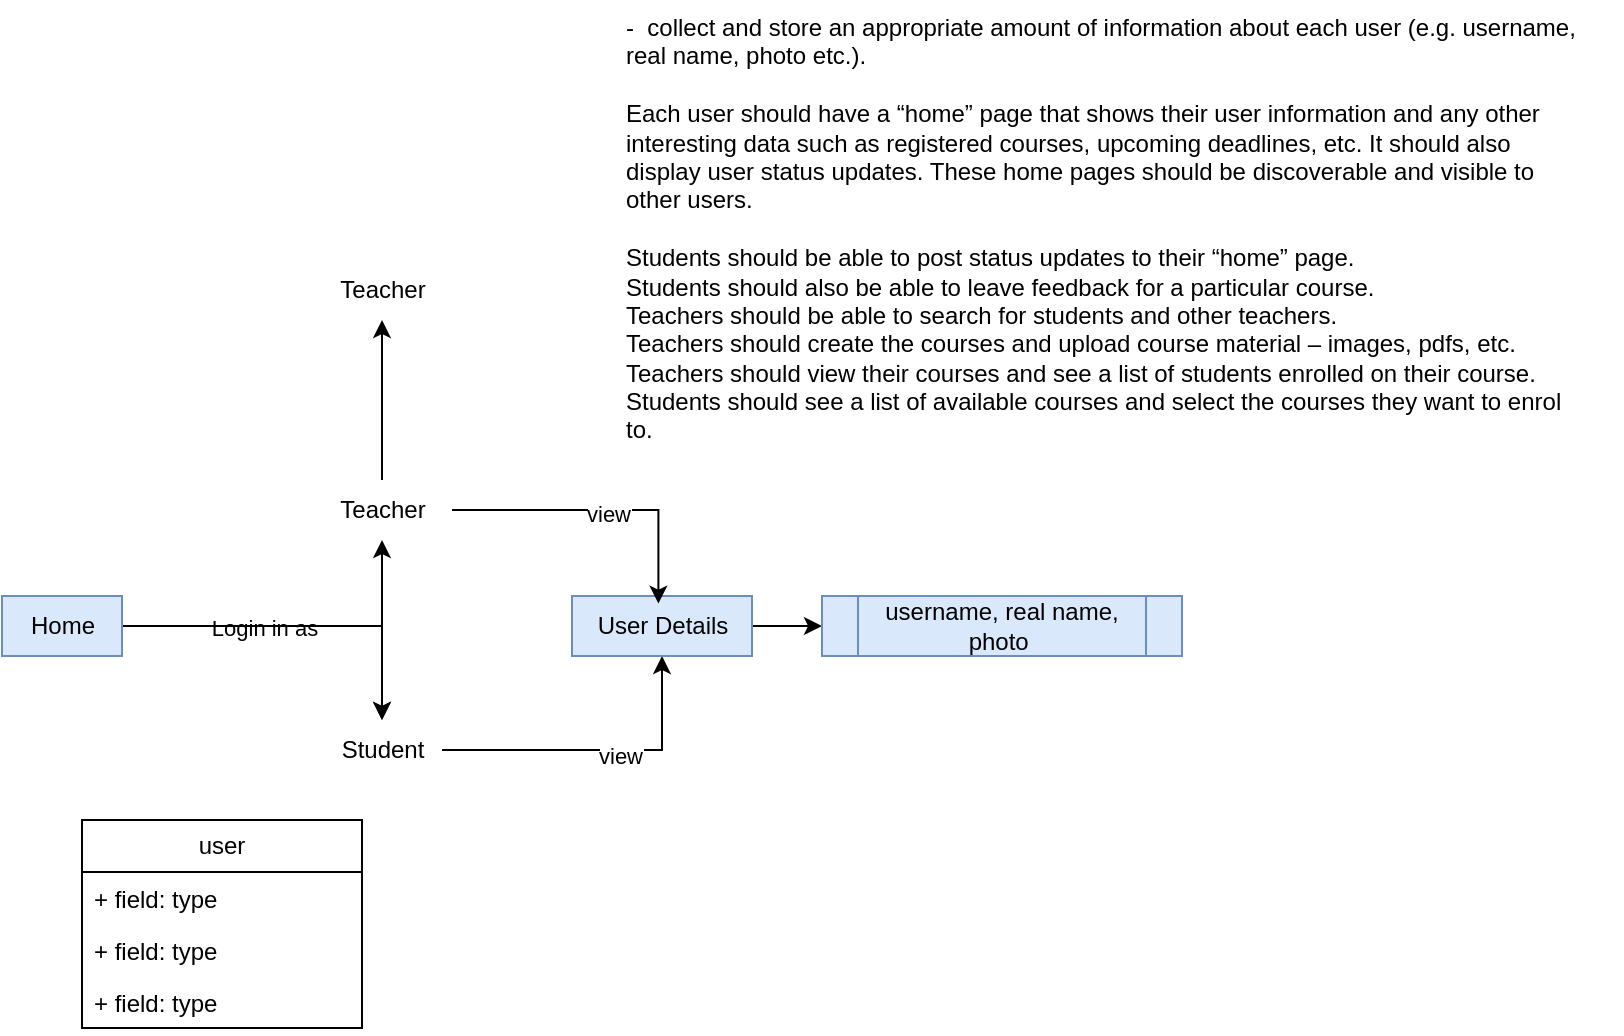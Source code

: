 <mxfile version="24.7.5" pages="2">
  <diagram id="D93cxUh8F0g0stqXEh4M" name="Page-2">
    <mxGraphModel dx="1290" dy="1790" grid="1" gridSize="10" guides="1" tooltips="1" connect="1" arrows="1" fold="1" page="1" pageScale="1" pageWidth="827" pageHeight="1169" math="0" shadow="0">
      <root>
        <mxCell id="0" />
        <mxCell id="1" parent="0" />
        <mxCell id="PFfEvfRq3SoVU7IonMdY-11" value="" style="edgeStyle=orthogonalEdgeStyle;rounded=0;orthogonalLoop=1;jettySize=auto;html=1;" parent="1" source="PFfEvfRq3SoVU7IonMdY-5" target="PFfEvfRq3SoVU7IonMdY-10" edge="1">
          <mxGeometry relative="1" as="geometry" />
        </mxCell>
        <mxCell id="PFfEvfRq3SoVU7IonMdY-1" value="user" style="swimlane;fontStyle=0;childLayout=stackLayout;horizontal=1;startSize=26;fillColor=none;horizontalStack=0;resizeParent=1;resizeParentMax=0;resizeLast=0;collapsible=1;marginBottom=0;whiteSpace=wrap;html=1;" parent="1" vertex="1">
          <mxGeometry x="110" y="160" width="140" height="104" as="geometry" />
        </mxCell>
        <mxCell id="PFfEvfRq3SoVU7IonMdY-2" value="+ field: type" style="text;strokeColor=none;fillColor=none;align=left;verticalAlign=top;spacingLeft=4;spacingRight=4;overflow=hidden;rotatable=0;points=[[0,0.5],[1,0.5]];portConstraint=eastwest;whiteSpace=wrap;html=1;" parent="PFfEvfRq3SoVU7IonMdY-1" vertex="1">
          <mxGeometry y="26" width="140" height="26" as="geometry" />
        </mxCell>
        <mxCell id="PFfEvfRq3SoVU7IonMdY-3" value="+ field: type" style="text;strokeColor=none;fillColor=none;align=left;verticalAlign=top;spacingLeft=4;spacingRight=4;overflow=hidden;rotatable=0;points=[[0,0.5],[1,0.5]];portConstraint=eastwest;whiteSpace=wrap;html=1;" parent="PFfEvfRq3SoVU7IonMdY-1" vertex="1">
          <mxGeometry y="52" width="140" height="26" as="geometry" />
        </mxCell>
        <mxCell id="PFfEvfRq3SoVU7IonMdY-4" value="+ field: type" style="text;strokeColor=none;fillColor=none;align=left;verticalAlign=top;spacingLeft=4;spacingRight=4;overflow=hidden;rotatable=0;points=[[0,0.5],[1,0.5]];portConstraint=eastwest;whiteSpace=wrap;html=1;" parent="PFfEvfRq3SoVU7IonMdY-1" vertex="1">
          <mxGeometry y="78" width="140" height="26" as="geometry" />
        </mxCell>
        <mxCell id="PFfEvfRq3SoVU7IonMdY-7" value="" style="edgeStyle=orthogonalEdgeStyle;rounded=0;orthogonalLoop=1;jettySize=auto;html=1;" parent="1" source="PFfEvfRq3SoVU7IonMdY-5" target="PFfEvfRq3SoVU7IonMdY-6" edge="1">
          <mxGeometry relative="1" as="geometry" />
        </mxCell>
        <mxCell id="PFfEvfRq3SoVU7IonMdY-8" value="Login in as" style="edgeLabel;html=1;align=center;verticalAlign=middle;resizable=0;points=[];" parent="PFfEvfRq3SoVU7IonMdY-7" vertex="1" connectable="0">
          <mxGeometry x="-0.205" y="-1" relative="1" as="geometry">
            <mxPoint as="offset" />
          </mxGeometry>
        </mxCell>
        <mxCell id="PFfEvfRq3SoVU7IonMdY-9" value="" style="edgeStyle=orthogonalEdgeStyle;rounded=0;orthogonalLoop=1;jettySize=auto;html=1;" parent="1" source="PFfEvfRq3SoVU7IonMdY-5" target="PFfEvfRq3SoVU7IonMdY-6" edge="1">
          <mxGeometry relative="1" as="geometry" />
        </mxCell>
        <mxCell id="PFfEvfRq3SoVU7IonMdY-5" value="Home" style="text;html=1;align=center;verticalAlign=middle;resizable=0;points=[];autosize=1;strokeColor=#6c8ebf;fillColor=#dae8fc;" parent="1" vertex="1">
          <mxGeometry x="70" y="48" width="60" height="30" as="geometry" />
        </mxCell>
        <mxCell id="PFfEvfRq3SoVU7IonMdY-15" value="" style="edgeStyle=orthogonalEdgeStyle;rounded=0;orthogonalLoop=1;jettySize=auto;html=1;" parent="1" source="PFfEvfRq3SoVU7IonMdY-6" target="PFfEvfRq3SoVU7IonMdY-14" edge="1">
          <mxGeometry relative="1" as="geometry" />
        </mxCell>
        <mxCell id="PFfEvfRq3SoVU7IonMdY-18" value="view" style="edgeLabel;html=1;align=center;verticalAlign=middle;resizable=0;points=[];" parent="PFfEvfRq3SoVU7IonMdY-15" vertex="1" connectable="0">
          <mxGeometry x="0.131" y="-3" relative="1" as="geometry">
            <mxPoint as="offset" />
          </mxGeometry>
        </mxCell>
        <mxCell id="PFfEvfRq3SoVU7IonMdY-6" value="Student" style="text;html=1;align=center;verticalAlign=middle;resizable=0;points=[];autosize=1;strokeColor=none;fillColor=none;" parent="1" vertex="1">
          <mxGeometry x="230" y="110" width="60" height="30" as="geometry" />
        </mxCell>
        <mxCell id="PFfEvfRq3SoVU7IonMdY-20" value="" style="edgeStyle=orthogonalEdgeStyle;rounded=0;orthogonalLoop=1;jettySize=auto;html=1;" parent="1" source="PFfEvfRq3SoVU7IonMdY-10" target="PFfEvfRq3SoVU7IonMdY-19" edge="1">
          <mxGeometry relative="1" as="geometry" />
        </mxCell>
        <mxCell id="PFfEvfRq3SoVU7IonMdY-10" value="Teacher" style="text;html=1;align=center;verticalAlign=middle;resizable=0;points=[];autosize=1;strokeColor=none;fillColor=none;" parent="1" vertex="1">
          <mxGeometry x="225" y="-10" width="70" height="30" as="geometry" />
        </mxCell>
        <mxCell id="PFfEvfRq3SoVU7IonMdY-22" value="" style="edgeStyle=orthogonalEdgeStyle;rounded=0;orthogonalLoop=1;jettySize=auto;html=1;" parent="1" source="PFfEvfRq3SoVU7IonMdY-14" target="PFfEvfRq3SoVU7IonMdY-21" edge="1">
          <mxGeometry relative="1" as="geometry" />
        </mxCell>
        <mxCell id="PFfEvfRq3SoVU7IonMdY-14" value="User Details" style="text;html=1;align=center;verticalAlign=middle;resizable=0;points=[];autosize=1;strokeColor=#6c8ebf;fillColor=#dae8fc;" parent="1" vertex="1">
          <mxGeometry x="355" y="48" width="90" height="30" as="geometry" />
        </mxCell>
        <mxCell id="PFfEvfRq3SoVU7IonMdY-16" style="edgeStyle=orthogonalEdgeStyle;rounded=0;orthogonalLoop=1;jettySize=auto;html=1;entryX=0.48;entryY=0.127;entryDx=0;entryDy=0;entryPerimeter=0;" parent="1" source="PFfEvfRq3SoVU7IonMdY-10" target="PFfEvfRq3SoVU7IonMdY-14" edge="1">
          <mxGeometry relative="1" as="geometry" />
        </mxCell>
        <mxCell id="PFfEvfRq3SoVU7IonMdY-17" value="view" style="edgeLabel;html=1;align=center;verticalAlign=middle;resizable=0;points=[];" parent="PFfEvfRq3SoVU7IonMdY-16" vertex="1" connectable="0">
          <mxGeometry x="0.033" y="-2" relative="1" as="geometry">
            <mxPoint as="offset" />
          </mxGeometry>
        </mxCell>
        <mxCell id="PFfEvfRq3SoVU7IonMdY-19" value="Teacher" style="text;html=1;align=center;verticalAlign=middle;resizable=0;points=[];autosize=1;strokeColor=none;fillColor=none;" parent="1" vertex="1">
          <mxGeometry x="225" y="-120" width="70" height="30" as="geometry" />
        </mxCell>
        <mxCell id="PFfEvfRq3SoVU7IonMdY-21" value="username, real name, photo&amp;nbsp;" style="shape=process;whiteSpace=wrap;html=1;backgroundOutline=1;fillColor=#dae8fc;strokeColor=#6c8ebf;gradientColor=none;resizable=0;autosize=1;" parent="1" vertex="1">
          <mxGeometry x="480" y="48" width="180" height="30" as="geometry" />
        </mxCell>
        <mxCell id="pdIqCJsp5EmSSkUG8xVt-1" value="-&amp;nbsp; collect and store an appropriate amount of information about each user (e.g. username, real name, photo etc.).&lt;div&gt;&amp;nbsp; &lt;br&gt;Each user should have a “home” page that shows their user information and any other &lt;br&gt;interesting data such as registered courses, upcoming deadlines, etc. It should also &lt;br&gt;display user status updates. These home pages should be discoverable and visible to &lt;br&gt;other users.&lt;div&gt;&amp;nbsp; &lt;br&gt;Students should be able to post status updates to their “home” page. &lt;br&gt;Students should also be able to leave feedback for a particular course. &lt;br&gt;Teachers should be able to search for students and other teachers. &lt;br&gt;Teachers should create the courses and upload course material – images, pdfs, etc. &lt;br&gt;Teachers should view their courses and see a list of students enrolled on their course. &lt;br&gt;Students should see a list of available courses and select the courses they want to enrol &lt;br&gt;to.&lt;/div&gt;&lt;/div&gt;" style="text;whiteSpace=wrap;html=1;" vertex="1" parent="1">
          <mxGeometry x="380" y="-250" width="500" height="210" as="geometry" />
        </mxCell>
      </root>
    </mxGraphModel>
  </diagram>
  <diagram id="m1JTQsz802FNhgzyt9xN" name="Django App">
    <mxGraphModel dx="2117" dy="621" grid="1" gridSize="10" guides="1" tooltips="1" connect="1" arrows="1" fold="1" page="1" pageScale="1" pageWidth="827" pageHeight="1169" math="0" shadow="0">
      <root>
        <mxCell id="0" />
        <mxCell id="1" parent="0" />
        <mxCell id="na_nJ5OwSVjz1swbE4Lu-29" value="" style="edgeStyle=entityRelationEdgeStyle;fontSize=12;html=1;endArrow=ERzeroToMany;endFill=1;rounded=0;" parent="1" source="TdoXtzJUEqYSQQ0Y6uOd-3" target="na_nJ5OwSVjz1swbE4Lu-14" edge="1">
          <mxGeometry width="100" height="100" relative="1" as="geometry">
            <mxPoint x="-538" y="889" as="sourcePoint" />
            <mxPoint x="-178" y="1014" as="targetPoint" />
            <Array as="points">
              <mxPoint x="-718" y="620" />
            </Array>
          </mxGeometry>
        </mxCell>
        <mxCell id="na_nJ5OwSVjz1swbE4Lu-30" value="" style="edgeStyle=entityRelationEdgeStyle;fontSize=12;html=1;endArrow=ERzeroToMany;endFill=1;rounded=0;" parent="1" source="TdoXtzJUEqYSQQ0Y6uOd-3" target="na_nJ5OwSVjz1swbE4Lu-17" edge="1">
          <mxGeometry width="100" height="100" relative="1" as="geometry">
            <mxPoint x="-538" y="794" as="sourcePoint" />
            <mxPoint x="-178" y="1044" as="targetPoint" />
          </mxGeometry>
        </mxCell>
        <mxCell id="uqQn0vC5J9cYRnLRroUq-29" value="course_submission" style="shape=table;startSize=30;container=1;collapsible=1;childLayout=tableLayout;fixedRows=1;rowLines=0;fontStyle=1;align=center;resizeLast=1;html=1;fillColor=#dae8fc;strokeColor=#6c8ebf;" parent="1" vertex="1">
          <mxGeometry x="-820" y="510" width="140" height="240" as="geometry" />
        </mxCell>
        <mxCell id="uqQn0vC5J9cYRnLRroUq-30" value="" style="shape=tableRow;horizontal=0;startSize=0;swimlaneHead=0;swimlaneBody=0;fillColor=none;collapsible=0;dropTarget=0;points=[[0,0.5],[1,0.5]];portConstraint=eastwest;top=0;left=0;right=0;bottom=1;" parent="uqQn0vC5J9cYRnLRroUq-29" vertex="1">
          <mxGeometry y="30" width="140" height="30" as="geometry" />
        </mxCell>
        <mxCell id="uqQn0vC5J9cYRnLRroUq-31" value="PK" style="shape=partialRectangle;connectable=0;fillColor=none;top=0;left=0;bottom=0;right=0;fontStyle=1;overflow=hidden;whiteSpace=wrap;html=1;" parent="uqQn0vC5J9cYRnLRroUq-30" vertex="1">
          <mxGeometry width="30" height="30" as="geometry">
            <mxRectangle width="30" height="30" as="alternateBounds" />
          </mxGeometry>
        </mxCell>
        <mxCell id="uqQn0vC5J9cYRnLRroUq-32" value="submission_id" style="shape=partialRectangle;connectable=0;fillColor=none;top=0;left=0;bottom=0;right=0;align=left;spacingLeft=6;fontStyle=5;overflow=hidden;whiteSpace=wrap;html=1;" parent="uqQn0vC5J9cYRnLRroUq-30" vertex="1">
          <mxGeometry x="30" width="110" height="30" as="geometry">
            <mxRectangle width="110" height="30" as="alternateBounds" />
          </mxGeometry>
        </mxCell>
        <mxCell id="uqQn0vC5J9cYRnLRroUq-33" value="" style="shape=tableRow;horizontal=0;startSize=0;swimlaneHead=0;swimlaneBody=0;fillColor=none;collapsible=0;dropTarget=0;points=[[0,0.5],[1,0.5]];portConstraint=eastwest;top=0;left=0;right=0;bottom=0;" parent="uqQn0vC5J9cYRnLRroUq-29" vertex="1">
          <mxGeometry y="60" width="140" height="30" as="geometry" />
        </mxCell>
        <mxCell id="uqQn0vC5J9cYRnLRroUq-34" value="FK" style="shape=partialRectangle;connectable=0;fillColor=none;top=0;left=0;bottom=0;right=0;editable=1;overflow=hidden;whiteSpace=wrap;html=1;" parent="uqQn0vC5J9cYRnLRroUq-33" vertex="1">
          <mxGeometry width="30" height="30" as="geometry">
            <mxRectangle width="30" height="30" as="alternateBounds" />
          </mxGeometry>
        </mxCell>
        <mxCell id="uqQn0vC5J9cYRnLRroUq-35" value="registration_id" style="shape=partialRectangle;connectable=0;fillColor=none;top=0;left=0;bottom=0;right=0;align=left;spacingLeft=6;overflow=hidden;whiteSpace=wrap;html=1;" parent="uqQn0vC5J9cYRnLRroUq-33" vertex="1">
          <mxGeometry x="30" width="110" height="30" as="geometry">
            <mxRectangle width="110" height="30" as="alternateBounds" />
          </mxGeometry>
        </mxCell>
        <mxCell id="uqQn0vC5J9cYRnLRroUq-36" value="" style="shape=tableRow;horizontal=0;startSize=0;swimlaneHead=0;swimlaneBody=0;fillColor=none;collapsible=0;dropTarget=0;points=[[0,0.5],[1,0.5]];portConstraint=eastwest;top=0;left=0;right=0;bottom=0;" parent="uqQn0vC5J9cYRnLRroUq-29" vertex="1">
          <mxGeometry y="90" width="140" height="30" as="geometry" />
        </mxCell>
        <mxCell id="uqQn0vC5J9cYRnLRroUq-37" value="" style="shape=partialRectangle;connectable=0;fillColor=none;top=0;left=0;bottom=0;right=0;editable=1;overflow=hidden;whiteSpace=wrap;html=1;" parent="uqQn0vC5J9cYRnLRroUq-36" vertex="1">
          <mxGeometry width="30" height="30" as="geometry">
            <mxRectangle width="30" height="30" as="alternateBounds" />
          </mxGeometry>
        </mxCell>
        <mxCell id="uqQn0vC5J9cYRnLRroUq-38" value="submission" style="shape=partialRectangle;connectable=0;fillColor=none;top=0;left=0;bottom=0;right=0;align=left;spacingLeft=6;overflow=hidden;whiteSpace=wrap;html=1;" parent="uqQn0vC5J9cYRnLRroUq-36" vertex="1">
          <mxGeometry x="30" width="110" height="30" as="geometry">
            <mxRectangle width="110" height="30" as="alternateBounds" />
          </mxGeometry>
        </mxCell>
        <mxCell id="hvmpaoGPvTkPKumKA0pn-6" style="shape=tableRow;horizontal=0;startSize=0;swimlaneHead=0;swimlaneBody=0;fillColor=none;collapsible=0;dropTarget=0;points=[[0,0.5],[1,0.5]];portConstraint=eastwest;top=0;left=0;right=0;bottom=0;" parent="uqQn0vC5J9cYRnLRroUq-29" vertex="1">
          <mxGeometry y="120" width="140" height="30" as="geometry" />
        </mxCell>
        <mxCell id="hvmpaoGPvTkPKumKA0pn-7" style="shape=partialRectangle;connectable=0;fillColor=none;top=0;left=0;bottom=0;right=0;editable=1;overflow=hidden;whiteSpace=wrap;html=1;" parent="hvmpaoGPvTkPKumKA0pn-6" vertex="1">
          <mxGeometry width="30" height="30" as="geometry">
            <mxRectangle width="30" height="30" as="alternateBounds" />
          </mxGeometry>
        </mxCell>
        <mxCell id="hvmpaoGPvTkPKumKA0pn-8" value="feedback" style="shape=partialRectangle;connectable=0;fillColor=none;top=0;left=0;bottom=0;right=0;align=left;spacingLeft=6;overflow=hidden;whiteSpace=wrap;html=1;" parent="hvmpaoGPvTkPKumKA0pn-6" vertex="1">
          <mxGeometry x="30" width="110" height="30" as="geometry">
            <mxRectangle width="110" height="30" as="alternateBounds" />
          </mxGeometry>
        </mxCell>
        <mxCell id="na_nJ5OwSVjz1swbE4Lu-36" style="shape=tableRow;horizontal=0;startSize=0;swimlaneHead=0;swimlaneBody=0;fillColor=none;collapsible=0;dropTarget=0;points=[[0,0.5],[1,0.5]];portConstraint=eastwest;top=0;left=0;right=0;bottom=0;" parent="uqQn0vC5J9cYRnLRroUq-29" vertex="1">
          <mxGeometry y="150" width="140" height="30" as="geometry" />
        </mxCell>
        <mxCell id="na_nJ5OwSVjz1swbE4Lu-37" style="shape=partialRectangle;connectable=0;fillColor=none;top=0;left=0;bottom=0;right=0;editable=1;overflow=hidden;whiteSpace=wrap;html=1;" parent="na_nJ5OwSVjz1swbE4Lu-36" vertex="1">
          <mxGeometry width="30" height="30" as="geometry">
            <mxRectangle width="30" height="30" as="alternateBounds" />
          </mxGeometry>
        </mxCell>
        <mxCell id="na_nJ5OwSVjz1swbE4Lu-38" value="grade" style="shape=partialRectangle;connectable=0;fillColor=none;top=0;left=0;bottom=0;right=0;align=left;spacingLeft=6;overflow=hidden;whiteSpace=wrap;html=1;" parent="na_nJ5OwSVjz1swbE4Lu-36" vertex="1">
          <mxGeometry x="30" width="110" height="30" as="geometry">
            <mxRectangle width="110" height="30" as="alternateBounds" />
          </mxGeometry>
        </mxCell>
        <mxCell id="uqQn0vC5J9cYRnLRroUq-42" style="shape=tableRow;horizontal=0;startSize=0;swimlaneHead=0;swimlaneBody=0;fillColor=none;collapsible=0;dropTarget=0;points=[[0,0.5],[1,0.5]];portConstraint=eastwest;top=0;left=0;right=0;bottom=0;" parent="uqQn0vC5J9cYRnLRroUq-29" vertex="1">
          <mxGeometry y="180" width="140" height="30" as="geometry" />
        </mxCell>
        <mxCell id="uqQn0vC5J9cYRnLRroUq-43" style="shape=partialRectangle;connectable=0;fillColor=none;top=0;left=0;bottom=0;right=0;editable=1;overflow=hidden;whiteSpace=wrap;html=1;" parent="uqQn0vC5J9cYRnLRroUq-42" vertex="1">
          <mxGeometry width="30" height="30" as="geometry">
            <mxRectangle width="30" height="30" as="alternateBounds" />
          </mxGeometry>
        </mxCell>
        <mxCell id="uqQn0vC5J9cYRnLRroUq-44" value="submission_date" style="shape=partialRectangle;connectable=0;fillColor=none;top=0;left=0;bottom=0;right=0;align=left;spacingLeft=6;overflow=hidden;whiteSpace=wrap;html=1;" parent="uqQn0vC5J9cYRnLRroUq-42" vertex="1">
          <mxGeometry x="30" width="110" height="30" as="geometry">
            <mxRectangle width="110" height="30" as="alternateBounds" />
          </mxGeometry>
        </mxCell>
        <mxCell id="uqQn0vC5J9cYRnLRroUq-45" style="shape=tableRow;horizontal=0;startSize=0;swimlaneHead=0;swimlaneBody=0;fillColor=none;collapsible=0;dropTarget=0;points=[[0,0.5],[1,0.5]];portConstraint=eastwest;top=0;left=0;right=0;bottom=0;" parent="uqQn0vC5J9cYRnLRroUq-29" vertex="1">
          <mxGeometry y="210" width="140" height="30" as="geometry" />
        </mxCell>
        <mxCell id="uqQn0vC5J9cYRnLRroUq-46" style="shape=partialRectangle;connectable=0;fillColor=none;top=0;left=0;bottom=0;right=0;editable=1;overflow=hidden;whiteSpace=wrap;html=1;" parent="uqQn0vC5J9cYRnLRroUq-45" vertex="1">
          <mxGeometry width="30" height="30" as="geometry">
            <mxRectangle width="30" height="30" as="alternateBounds" />
          </mxGeometry>
        </mxCell>
        <mxCell id="uqQn0vC5J9cYRnLRroUq-47" value="update&lt;span style=&quot;background-color: initial;&quot;&gt;_date&lt;/span&gt;" style="shape=partialRectangle;connectable=0;fillColor=none;top=0;left=0;bottom=0;right=0;align=left;spacingLeft=6;overflow=hidden;whiteSpace=wrap;html=1;" parent="uqQn0vC5J9cYRnLRroUq-45" vertex="1">
          <mxGeometry x="30" width="110" height="30" as="geometry">
            <mxRectangle width="110" height="30" as="alternateBounds" />
          </mxGeometry>
        </mxCell>
        <mxCell id="TdoXtzJUEqYSQQ0Y6uOd-77" value="course" style="shape=table;startSize=30;container=1;collapsible=1;childLayout=tableLayout;fixedRows=1;rowLines=0;fontStyle=1;align=center;resizeLast=1;html=1;fillColor=#dae8fc;strokeColor=#6c8ebf;" parent="1" vertex="1">
          <mxGeometry x="-250" y="435" width="130" height="300" as="geometry" />
        </mxCell>
        <mxCell id="TdoXtzJUEqYSQQ0Y6uOd-78" value="" style="shape=tableRow;horizontal=0;startSize=0;swimlaneHead=0;swimlaneBody=0;fillColor=none;collapsible=0;dropTarget=0;points=[[0,0.5],[1,0.5]];portConstraint=eastwest;top=0;left=0;right=0;bottom=1;" parent="TdoXtzJUEqYSQQ0Y6uOd-77" vertex="1">
          <mxGeometry y="30" width="130" height="30" as="geometry" />
        </mxCell>
        <mxCell id="TdoXtzJUEqYSQQ0Y6uOd-79" value="PK" style="shape=partialRectangle;connectable=0;fillColor=none;top=0;left=0;bottom=0;right=0;fontStyle=1;overflow=hidden;whiteSpace=wrap;html=1;" parent="TdoXtzJUEqYSQQ0Y6uOd-78" vertex="1">
          <mxGeometry width="30" height="30" as="geometry">
            <mxRectangle width="30" height="30" as="alternateBounds" />
          </mxGeometry>
        </mxCell>
        <mxCell id="TdoXtzJUEqYSQQ0Y6uOd-80" value="course_id" style="shape=partialRectangle;connectable=0;fillColor=none;top=0;left=0;bottom=0;right=0;align=left;spacingLeft=6;fontStyle=5;overflow=hidden;whiteSpace=wrap;html=1;" parent="TdoXtzJUEqYSQQ0Y6uOd-78" vertex="1">
          <mxGeometry x="30" width="100" height="30" as="geometry">
            <mxRectangle width="100" height="30" as="alternateBounds" />
          </mxGeometry>
        </mxCell>
        <mxCell id="uqQn0vC5J9cYRnLRroUq-7" style="shape=tableRow;horizontal=0;startSize=0;swimlaneHead=0;swimlaneBody=0;fillColor=none;collapsible=0;dropTarget=0;points=[[0,0.5],[1,0.5]];portConstraint=eastwest;top=0;left=0;right=0;bottom=0;" parent="TdoXtzJUEqYSQQ0Y6uOd-77" vertex="1">
          <mxGeometry y="60" width="130" height="30" as="geometry" />
        </mxCell>
        <mxCell id="uqQn0vC5J9cYRnLRroUq-8" value="FK" style="shape=partialRectangle;connectable=0;fillColor=none;top=0;left=0;bottom=0;right=0;editable=1;overflow=hidden;whiteSpace=wrap;html=1;" parent="uqQn0vC5J9cYRnLRroUq-7" vertex="1">
          <mxGeometry width="30" height="30" as="geometry">
            <mxRectangle width="30" height="30" as="alternateBounds" />
          </mxGeometry>
        </mxCell>
        <mxCell id="uqQn0vC5J9cYRnLRroUq-9" value="teacher_id" style="shape=partialRectangle;connectable=0;fillColor=none;top=0;left=0;bottom=0;right=0;align=left;spacingLeft=6;overflow=hidden;whiteSpace=wrap;html=1;" parent="uqQn0vC5J9cYRnLRroUq-7" vertex="1">
          <mxGeometry x="30" width="100" height="30" as="geometry">
            <mxRectangle width="100" height="30" as="alternateBounds" />
          </mxGeometry>
        </mxCell>
        <mxCell id="TdoXtzJUEqYSQQ0Y6uOd-81" value="" style="shape=tableRow;horizontal=0;startSize=0;swimlaneHead=0;swimlaneBody=0;fillColor=none;collapsible=0;dropTarget=0;points=[[0,0.5],[1,0.5]];portConstraint=eastwest;top=0;left=0;right=0;bottom=0;" parent="TdoXtzJUEqYSQQ0Y6uOd-77" vertex="1">
          <mxGeometry y="90" width="130" height="30" as="geometry" />
        </mxCell>
        <mxCell id="TdoXtzJUEqYSQQ0Y6uOd-82" value="" style="shape=partialRectangle;connectable=0;fillColor=none;top=0;left=0;bottom=0;right=0;editable=1;overflow=hidden;whiteSpace=wrap;html=1;" parent="TdoXtzJUEqYSQQ0Y6uOd-81" vertex="1">
          <mxGeometry width="30" height="30" as="geometry">
            <mxRectangle width="30" height="30" as="alternateBounds" />
          </mxGeometry>
        </mxCell>
        <mxCell id="TdoXtzJUEqYSQQ0Y6uOd-83" value="course" style="shape=partialRectangle;connectable=0;fillColor=none;top=0;left=0;bottom=0;right=0;align=left;spacingLeft=6;overflow=hidden;whiteSpace=wrap;html=1;" parent="TdoXtzJUEqYSQQ0Y6uOd-81" vertex="1">
          <mxGeometry x="30" width="100" height="30" as="geometry">
            <mxRectangle width="100" height="30" as="alternateBounds" />
          </mxGeometry>
        </mxCell>
        <mxCell id="uqQn0vC5J9cYRnLRroUq-1" style="shape=tableRow;horizontal=0;startSize=0;swimlaneHead=0;swimlaneBody=0;fillColor=none;collapsible=0;dropTarget=0;points=[[0,0.5],[1,0.5]];portConstraint=eastwest;top=0;left=0;right=0;bottom=0;" parent="TdoXtzJUEqYSQQ0Y6uOd-77" vertex="1">
          <mxGeometry y="120" width="130" height="30" as="geometry" />
        </mxCell>
        <mxCell id="uqQn0vC5J9cYRnLRroUq-2" style="shape=partialRectangle;connectable=0;fillColor=none;top=0;left=0;bottom=0;right=0;editable=1;overflow=hidden;whiteSpace=wrap;html=1;" parent="uqQn0vC5J9cYRnLRroUq-1" vertex="1">
          <mxGeometry width="30" height="30" as="geometry">
            <mxRectangle width="30" height="30" as="alternateBounds" />
          </mxGeometry>
        </mxCell>
        <mxCell id="uqQn0vC5J9cYRnLRroUq-3" value="description" style="shape=partialRectangle;connectable=0;fillColor=none;top=0;left=0;bottom=0;right=0;align=left;spacingLeft=6;overflow=hidden;whiteSpace=wrap;html=1;" parent="uqQn0vC5J9cYRnLRroUq-1" vertex="1">
          <mxGeometry x="30" width="100" height="30" as="geometry">
            <mxRectangle width="100" height="30" as="alternateBounds" />
          </mxGeometry>
        </mxCell>
        <mxCell id="TdoXtzJUEqYSQQ0Y6uOd-84" value="" style="shape=tableRow;horizontal=0;startSize=0;swimlaneHead=0;swimlaneBody=0;fillColor=none;collapsible=0;dropTarget=0;points=[[0,0.5],[1,0.5]];portConstraint=eastwest;top=0;left=0;right=0;bottom=0;" parent="TdoXtzJUEqYSQQ0Y6uOd-77" vertex="1">
          <mxGeometry y="150" width="130" height="30" as="geometry" />
        </mxCell>
        <mxCell id="TdoXtzJUEqYSQQ0Y6uOd-85" value="" style="shape=partialRectangle;connectable=0;fillColor=none;top=0;left=0;bottom=0;right=0;editable=1;overflow=hidden;whiteSpace=wrap;html=1;" parent="TdoXtzJUEqYSQQ0Y6uOd-84" vertex="1">
          <mxGeometry width="30" height="30" as="geometry">
            <mxRectangle width="30" height="30" as="alternateBounds" />
          </mxGeometry>
        </mxCell>
        <mxCell id="TdoXtzJUEqYSQQ0Y6uOd-86" value="start_date" style="shape=partialRectangle;connectable=0;fillColor=none;top=0;left=0;bottom=0;right=0;align=left;spacingLeft=6;overflow=hidden;whiteSpace=wrap;html=1;" parent="TdoXtzJUEqYSQQ0Y6uOd-84" vertex="1">
          <mxGeometry x="30" width="100" height="30" as="geometry">
            <mxRectangle width="100" height="30" as="alternateBounds" />
          </mxGeometry>
        </mxCell>
        <mxCell id="TdoXtzJUEqYSQQ0Y6uOd-87" value="" style="shape=tableRow;horizontal=0;startSize=0;swimlaneHead=0;swimlaneBody=0;fillColor=none;collapsible=0;dropTarget=0;points=[[0,0.5],[1,0.5]];portConstraint=eastwest;top=0;left=0;right=0;bottom=0;" parent="TdoXtzJUEqYSQQ0Y6uOd-77" vertex="1">
          <mxGeometry y="180" width="130" height="30" as="geometry" />
        </mxCell>
        <mxCell id="TdoXtzJUEqYSQQ0Y6uOd-88" value="" style="shape=partialRectangle;connectable=0;fillColor=none;top=0;left=0;bottom=0;right=0;editable=1;overflow=hidden;whiteSpace=wrap;html=1;" parent="TdoXtzJUEqYSQQ0Y6uOd-87" vertex="1">
          <mxGeometry width="30" height="30" as="geometry">
            <mxRectangle width="30" height="30" as="alternateBounds" />
          </mxGeometry>
        </mxCell>
        <mxCell id="TdoXtzJUEqYSQQ0Y6uOd-89" value="end_date" style="shape=partialRectangle;connectable=0;fillColor=none;top=0;left=0;bottom=0;right=0;align=left;spacingLeft=6;overflow=hidden;whiteSpace=wrap;html=1;" parent="TdoXtzJUEqYSQQ0Y6uOd-87" vertex="1">
          <mxGeometry x="30" width="100" height="30" as="geometry">
            <mxRectangle width="100" height="30" as="alternateBounds" />
          </mxGeometry>
        </mxCell>
        <mxCell id="TdoXtzJUEqYSQQ0Y6uOd-149" style="shape=tableRow;horizontal=0;startSize=0;swimlaneHead=0;swimlaneBody=0;fillColor=none;collapsible=0;dropTarget=0;points=[[0,0.5],[1,0.5]];portConstraint=eastwest;top=0;left=0;right=0;bottom=0;" parent="TdoXtzJUEqYSQQ0Y6uOd-77" vertex="1">
          <mxGeometry y="210" width="130" height="30" as="geometry" />
        </mxCell>
        <mxCell id="TdoXtzJUEqYSQQ0Y6uOd-150" style="shape=partialRectangle;connectable=0;fillColor=none;top=0;left=0;bottom=0;right=0;editable=1;overflow=hidden;whiteSpace=wrap;html=1;" parent="TdoXtzJUEqYSQQ0Y6uOd-149" vertex="1">
          <mxGeometry width="30" height="30" as="geometry">
            <mxRectangle width="30" height="30" as="alternateBounds" />
          </mxGeometry>
        </mxCell>
        <mxCell id="TdoXtzJUEqYSQQ0Y6uOd-151" value="course_material" style="shape=partialRectangle;connectable=0;fillColor=none;top=0;left=0;bottom=0;right=0;align=left;spacingLeft=6;overflow=hidden;whiteSpace=wrap;html=1;" parent="TdoXtzJUEqYSQQ0Y6uOd-149" vertex="1">
          <mxGeometry x="30" width="100" height="30" as="geometry">
            <mxRectangle width="100" height="30" as="alternateBounds" />
          </mxGeometry>
        </mxCell>
        <mxCell id="TdoXtzJUEqYSQQ0Y6uOd-121" style="shape=tableRow;horizontal=0;startSize=0;swimlaneHead=0;swimlaneBody=0;fillColor=none;collapsible=0;dropTarget=0;points=[[0,0.5],[1,0.5]];portConstraint=eastwest;top=0;left=0;right=0;bottom=0;" parent="TdoXtzJUEqYSQQ0Y6uOd-77" vertex="1">
          <mxGeometry y="240" width="130" height="30" as="geometry" />
        </mxCell>
        <mxCell id="TdoXtzJUEqYSQQ0Y6uOd-122" style="shape=partialRectangle;connectable=0;fillColor=none;top=0;left=0;bottom=0;right=0;editable=1;overflow=hidden;whiteSpace=wrap;html=1;" parent="TdoXtzJUEqYSQQ0Y6uOd-121" vertex="1">
          <mxGeometry width="30" height="30" as="geometry">
            <mxRectangle width="30" height="30" as="alternateBounds" />
          </mxGeometry>
        </mxCell>
        <mxCell id="TdoXtzJUEqYSQQ0Y6uOd-123" value="created_date" style="shape=partialRectangle;connectable=0;fillColor=none;top=0;left=0;bottom=0;right=0;align=left;spacingLeft=6;overflow=hidden;whiteSpace=wrap;html=1;" parent="TdoXtzJUEqYSQQ0Y6uOd-121" vertex="1">
          <mxGeometry x="30" width="100" height="30" as="geometry">
            <mxRectangle width="100" height="30" as="alternateBounds" />
          </mxGeometry>
        </mxCell>
        <mxCell id="TdoXtzJUEqYSQQ0Y6uOd-118" style="shape=tableRow;horizontal=0;startSize=0;swimlaneHead=0;swimlaneBody=0;fillColor=none;collapsible=0;dropTarget=0;points=[[0,0.5],[1,0.5]];portConstraint=eastwest;top=0;left=0;right=0;bottom=0;" parent="TdoXtzJUEqYSQQ0Y6uOd-77" vertex="1">
          <mxGeometry y="270" width="130" height="30" as="geometry" />
        </mxCell>
        <mxCell id="TdoXtzJUEqYSQQ0Y6uOd-119" style="shape=partialRectangle;connectable=0;fillColor=none;top=0;left=0;bottom=0;right=0;editable=1;overflow=hidden;whiteSpace=wrap;html=1;" parent="TdoXtzJUEqYSQQ0Y6uOd-118" vertex="1">
          <mxGeometry width="30" height="30" as="geometry">
            <mxRectangle width="30" height="30" as="alternateBounds" />
          </mxGeometry>
        </mxCell>
        <mxCell id="TdoXtzJUEqYSQQ0Y6uOd-120" value="update&lt;span style=&quot;background-color: initial;&quot;&gt;_date&lt;/span&gt;" style="shape=partialRectangle;connectable=0;fillColor=none;top=0;left=0;bottom=0;right=0;align=left;spacingLeft=6;overflow=hidden;whiteSpace=wrap;html=1;" parent="TdoXtzJUEqYSQQ0Y6uOd-118" vertex="1">
          <mxGeometry x="30" width="100" height="30" as="geometry">
            <mxRectangle width="100" height="30" as="alternateBounds" />
          </mxGeometry>
        </mxCell>
        <mxCell id="TdoXtzJUEqYSQQ0Y6uOd-106" value="" style="edgeStyle=entityRelationEdgeStyle;fontSize=12;html=1;endArrow=ERzeroToMany;startArrow=ERmandOne;rounded=0;entryX=1;entryY=0.5;entryDx=0;entryDy=0;exitX=1;exitY=0.5;exitDx=0;exitDy=0;" parent="1" source="TdoXtzJUEqYSQQ0Y6uOd-3" target="uqQn0vC5J9cYRnLRroUq-7" edge="1">
          <mxGeometry width="100" height="100" relative="1" as="geometry">
            <mxPoint x="-200" y="200" as="sourcePoint" />
            <mxPoint x="-80" y="545" as="targetPoint" />
          </mxGeometry>
        </mxCell>
        <mxCell id="TdoXtzJUEqYSQQ0Y6uOd-107" value="user_type&amp;nbsp;&lt;div&gt;= &#39;Teacher&#39;&lt;/div&gt;" style="edgeLabel;html=1;align=center;verticalAlign=middle;resizable=0;points=[];" parent="TdoXtzJUEqYSQQ0Y6uOd-106" vertex="1" connectable="0">
          <mxGeometry x="-0.073" y="2" relative="1" as="geometry">
            <mxPoint as="offset" />
          </mxGeometry>
        </mxCell>
        <mxCell id="TdoXtzJUEqYSQQ0Y6uOd-2" value="course_user" style="shape=table;startSize=30;container=1;collapsible=1;childLayout=tableLayout;fixedRows=1;rowLines=0;fontStyle=1;align=center;resizeLast=1;html=1;fillColor=#dae8fc;strokeColor=#6c8ebf;" parent="1" vertex="1">
          <mxGeometry x="-413" y="120" width="153" height="300" as="geometry" />
        </mxCell>
        <mxCell id="TdoXtzJUEqYSQQ0Y6uOd-3" value="" style="shape=tableRow;horizontal=0;startSize=0;swimlaneHead=0;swimlaneBody=0;fillColor=none;collapsible=0;dropTarget=0;points=[[0,0.5],[1,0.5]];portConstraint=eastwest;top=0;left=0;right=0;bottom=1;" parent="TdoXtzJUEqYSQQ0Y6uOd-2" vertex="1">
          <mxGeometry y="30" width="153" height="30" as="geometry" />
        </mxCell>
        <mxCell id="TdoXtzJUEqYSQQ0Y6uOd-4" value="PK" style="shape=partialRectangle;connectable=0;fillColor=none;top=0;left=0;bottom=0;right=0;fontStyle=1;overflow=hidden;whiteSpace=wrap;html=1;" parent="TdoXtzJUEqYSQQ0Y6uOd-3" vertex="1">
          <mxGeometry width="30" height="30" as="geometry">
            <mxRectangle width="30" height="30" as="alternateBounds" />
          </mxGeometry>
        </mxCell>
        <mxCell id="TdoXtzJUEqYSQQ0Y6uOd-5" value="user_id" style="shape=partialRectangle;connectable=0;fillColor=none;top=0;left=0;bottom=0;right=0;align=left;spacingLeft=6;fontStyle=5;overflow=hidden;whiteSpace=wrap;html=1;" parent="TdoXtzJUEqYSQQ0Y6uOd-3" vertex="1">
          <mxGeometry x="30" width="123" height="30" as="geometry">
            <mxRectangle width="123" height="30" as="alternateBounds" />
          </mxGeometry>
        </mxCell>
        <mxCell id="TdoXtzJUEqYSQQ0Y6uOd-6" value="" style="shape=tableRow;horizontal=0;startSize=0;swimlaneHead=0;swimlaneBody=0;fillColor=none;collapsible=0;dropTarget=0;points=[[0,0.5],[1,0.5]];portConstraint=eastwest;top=0;left=0;right=0;bottom=0;" parent="TdoXtzJUEqYSQQ0Y6uOd-2" vertex="1">
          <mxGeometry y="60" width="153" height="30" as="geometry" />
        </mxCell>
        <mxCell id="TdoXtzJUEqYSQQ0Y6uOd-7" value="" style="shape=partialRectangle;connectable=0;fillColor=none;top=0;left=0;bottom=0;right=0;editable=1;overflow=hidden;whiteSpace=wrap;html=1;" parent="TdoXtzJUEqYSQQ0Y6uOd-6" vertex="1">
          <mxGeometry width="30" height="30" as="geometry">
            <mxRectangle width="30" height="30" as="alternateBounds" />
          </mxGeometry>
        </mxCell>
        <mxCell id="TdoXtzJUEqYSQQ0Y6uOd-8" value="first_name" style="shape=partialRectangle;connectable=0;fillColor=none;top=0;left=0;bottom=0;right=0;align=left;spacingLeft=6;overflow=hidden;whiteSpace=wrap;html=1;" parent="TdoXtzJUEqYSQQ0Y6uOd-6" vertex="1">
          <mxGeometry x="30" width="123" height="30" as="geometry">
            <mxRectangle width="123" height="30" as="alternateBounds" />
          </mxGeometry>
        </mxCell>
        <mxCell id="TdoXtzJUEqYSQQ0Y6uOd-9" value="" style="shape=tableRow;horizontal=0;startSize=0;swimlaneHead=0;swimlaneBody=0;fillColor=none;collapsible=0;dropTarget=0;points=[[0,0.5],[1,0.5]];portConstraint=eastwest;top=0;left=0;right=0;bottom=0;" parent="TdoXtzJUEqYSQQ0Y6uOd-2" vertex="1">
          <mxGeometry y="90" width="153" height="30" as="geometry" />
        </mxCell>
        <mxCell id="TdoXtzJUEqYSQQ0Y6uOd-10" value="" style="shape=partialRectangle;connectable=0;fillColor=none;top=0;left=0;bottom=0;right=0;editable=1;overflow=hidden;whiteSpace=wrap;html=1;" parent="TdoXtzJUEqYSQQ0Y6uOd-9" vertex="1">
          <mxGeometry width="30" height="30" as="geometry">
            <mxRectangle width="30" height="30" as="alternateBounds" />
          </mxGeometry>
        </mxCell>
        <mxCell id="TdoXtzJUEqYSQQ0Y6uOd-11" value="last_name" style="shape=partialRectangle;connectable=0;fillColor=none;top=0;left=0;bottom=0;right=0;align=left;spacingLeft=6;overflow=hidden;whiteSpace=wrap;html=1;" parent="TdoXtzJUEqYSQQ0Y6uOd-9" vertex="1">
          <mxGeometry x="30" width="123" height="30" as="geometry">
            <mxRectangle width="123" height="30" as="alternateBounds" />
          </mxGeometry>
        </mxCell>
        <mxCell id="TdoXtzJUEqYSQQ0Y6uOd-12" value="" style="shape=tableRow;horizontal=0;startSize=0;swimlaneHead=0;swimlaneBody=0;fillColor=none;collapsible=0;dropTarget=0;points=[[0,0.5],[1,0.5]];portConstraint=eastwest;top=0;left=0;right=0;bottom=0;" parent="TdoXtzJUEqYSQQ0Y6uOd-2" vertex="1">
          <mxGeometry y="120" width="153" height="30" as="geometry" />
        </mxCell>
        <mxCell id="TdoXtzJUEqYSQQ0Y6uOd-13" value="" style="shape=partialRectangle;connectable=0;fillColor=none;top=0;left=0;bottom=0;right=0;editable=1;overflow=hidden;whiteSpace=wrap;html=1;" parent="TdoXtzJUEqYSQQ0Y6uOd-12" vertex="1">
          <mxGeometry width="30" height="30" as="geometry">
            <mxRectangle width="30" height="30" as="alternateBounds" />
          </mxGeometry>
        </mxCell>
        <mxCell id="TdoXtzJUEqYSQQ0Y6uOd-14" value="email" style="shape=partialRectangle;connectable=0;fillColor=none;top=0;left=0;bottom=0;right=0;align=left;spacingLeft=6;overflow=hidden;whiteSpace=wrap;html=1;" parent="TdoXtzJUEqYSQQ0Y6uOd-12" vertex="1">
          <mxGeometry x="30" width="123" height="30" as="geometry">
            <mxRectangle width="123" height="30" as="alternateBounds" />
          </mxGeometry>
        </mxCell>
        <mxCell id="TdoXtzJUEqYSQQ0Y6uOd-18" style="shape=tableRow;horizontal=0;startSize=0;swimlaneHead=0;swimlaneBody=0;fillColor=none;collapsible=0;dropTarget=0;points=[[0,0.5],[1,0.5]];portConstraint=eastwest;top=0;left=0;right=0;bottom=0;" parent="TdoXtzJUEqYSQQ0Y6uOd-2" vertex="1">
          <mxGeometry y="150" width="153" height="30" as="geometry" />
        </mxCell>
        <mxCell id="TdoXtzJUEqYSQQ0Y6uOd-19" style="shape=partialRectangle;connectable=0;fillColor=none;top=0;left=0;bottom=0;right=0;editable=1;overflow=hidden;whiteSpace=wrap;html=1;" parent="TdoXtzJUEqYSQQ0Y6uOd-18" vertex="1">
          <mxGeometry width="30" height="30" as="geometry">
            <mxRectangle width="30" height="30" as="alternateBounds" />
          </mxGeometry>
        </mxCell>
        <mxCell id="TdoXtzJUEqYSQQ0Y6uOd-20" value="password" style="shape=partialRectangle;connectable=0;fillColor=none;top=0;left=0;bottom=0;right=0;align=left;spacingLeft=6;overflow=hidden;whiteSpace=wrap;html=1;" parent="TdoXtzJUEqYSQQ0Y6uOd-18" vertex="1">
          <mxGeometry x="30" width="123" height="30" as="geometry">
            <mxRectangle width="123" height="30" as="alternateBounds" />
          </mxGeometry>
        </mxCell>
        <mxCell id="TdoXtzJUEqYSQQ0Y6uOd-15" style="shape=tableRow;horizontal=0;startSize=0;swimlaneHead=0;swimlaneBody=0;fillColor=none;collapsible=0;dropTarget=0;points=[[0,0.5],[1,0.5]];portConstraint=eastwest;top=0;left=0;right=0;bottom=0;" parent="TdoXtzJUEqYSQQ0Y6uOd-2" vertex="1">
          <mxGeometry y="180" width="153" height="30" as="geometry" />
        </mxCell>
        <mxCell id="TdoXtzJUEqYSQQ0Y6uOd-16" style="shape=partialRectangle;connectable=0;fillColor=none;top=0;left=0;bottom=0;right=0;editable=1;overflow=hidden;whiteSpace=wrap;html=1;" parent="TdoXtzJUEqYSQQ0Y6uOd-15" vertex="1">
          <mxGeometry width="30" height="30" as="geometry">
            <mxRectangle width="30" height="30" as="alternateBounds" />
          </mxGeometry>
        </mxCell>
        <mxCell id="TdoXtzJUEqYSQQ0Y6uOd-17" value="username" style="shape=partialRectangle;connectable=0;fillColor=none;top=0;left=0;bottom=0;right=0;align=left;spacingLeft=6;overflow=hidden;whiteSpace=wrap;html=1;" parent="TdoXtzJUEqYSQQ0Y6uOd-15" vertex="1">
          <mxGeometry x="30" width="123" height="30" as="geometry">
            <mxRectangle width="123" height="30" as="alternateBounds" />
          </mxGeometry>
        </mxCell>
        <mxCell id="TdoXtzJUEqYSQQ0Y6uOd-40" style="shape=tableRow;horizontal=0;startSize=0;swimlaneHead=0;swimlaneBody=0;fillColor=none;collapsible=0;dropTarget=0;points=[[0,0.5],[1,0.5]];portConstraint=eastwest;top=0;left=0;right=0;bottom=0;" parent="TdoXtzJUEqYSQQ0Y6uOd-2" vertex="1">
          <mxGeometry y="210" width="153" height="30" as="geometry" />
        </mxCell>
        <mxCell id="TdoXtzJUEqYSQQ0Y6uOd-41" style="shape=partialRectangle;connectable=0;fillColor=none;top=0;left=0;bottom=0;right=0;editable=1;overflow=hidden;whiteSpace=wrap;html=1;" parent="TdoXtzJUEqYSQQ0Y6uOd-40" vertex="1">
          <mxGeometry width="30" height="30" as="geometry">
            <mxRectangle width="30" height="30" as="alternateBounds" />
          </mxGeometry>
        </mxCell>
        <mxCell id="TdoXtzJUEqYSQQ0Y6uOd-42" value="photo" style="shape=partialRectangle;connectable=0;fillColor=none;top=0;left=0;bottom=0;right=0;align=left;spacingLeft=6;overflow=hidden;whiteSpace=wrap;html=1;" parent="TdoXtzJUEqYSQQ0Y6uOd-40" vertex="1">
          <mxGeometry x="30" width="123" height="30" as="geometry">
            <mxRectangle width="123" height="30" as="alternateBounds" />
          </mxGeometry>
        </mxCell>
        <mxCell id="TdoXtzJUEqYSQQ0Y6uOd-43" style="shape=tableRow;horizontal=0;startSize=0;swimlaneHead=0;swimlaneBody=0;fillColor=none;collapsible=0;dropTarget=0;points=[[0,0.5],[1,0.5]];portConstraint=eastwest;top=0;left=0;right=0;bottom=0;" parent="TdoXtzJUEqYSQQ0Y6uOd-2" vertex="1">
          <mxGeometry y="240" width="153" height="30" as="geometry" />
        </mxCell>
        <mxCell id="TdoXtzJUEqYSQQ0Y6uOd-44" style="shape=partialRectangle;connectable=0;fillColor=none;top=0;left=0;bottom=0;right=0;editable=1;overflow=hidden;whiteSpace=wrap;html=1;" parent="TdoXtzJUEqYSQQ0Y6uOd-43" vertex="1">
          <mxGeometry width="30" height="30" as="geometry">
            <mxRectangle width="30" height="30" as="alternateBounds" />
          </mxGeometry>
        </mxCell>
        <mxCell id="TdoXtzJUEqYSQQ0Y6uOd-45" value="date_of_birth" style="shape=partialRectangle;connectable=0;fillColor=none;top=0;left=0;bottom=0;right=0;align=left;spacingLeft=6;overflow=hidden;whiteSpace=wrap;html=1;" parent="TdoXtzJUEqYSQQ0Y6uOd-43" vertex="1">
          <mxGeometry x="30" width="123" height="30" as="geometry">
            <mxRectangle width="123" height="30" as="alternateBounds" />
          </mxGeometry>
        </mxCell>
        <mxCell id="TdoXtzJUEqYSQQ0Y6uOd-46" style="shape=tableRow;horizontal=0;startSize=0;swimlaneHead=0;swimlaneBody=0;fillColor=none;collapsible=0;dropTarget=0;points=[[0,0.5],[1,0.5]];portConstraint=eastwest;top=0;left=0;right=0;bottom=0;" parent="TdoXtzJUEqYSQQ0Y6uOd-2" vertex="1">
          <mxGeometry y="270" width="153" height="30" as="geometry" />
        </mxCell>
        <mxCell id="TdoXtzJUEqYSQQ0Y6uOd-47" style="shape=partialRectangle;connectable=0;fillColor=none;top=0;left=0;bottom=0;right=0;editable=1;overflow=hidden;whiteSpace=wrap;html=1;" parent="TdoXtzJUEqYSQQ0Y6uOd-46" vertex="1">
          <mxGeometry width="30" height="30" as="geometry">
            <mxRectangle width="30" height="30" as="alternateBounds" />
          </mxGeometry>
        </mxCell>
        <mxCell id="TdoXtzJUEqYSQQ0Y6uOd-48" value="user_type" style="shape=partialRectangle;connectable=0;fillColor=none;top=0;left=0;bottom=0;right=0;align=left;spacingLeft=6;overflow=hidden;whiteSpace=wrap;html=1;" parent="TdoXtzJUEqYSQQ0Y6uOd-46" vertex="1">
          <mxGeometry x="30" width="123" height="30" as="geometry">
            <mxRectangle width="123" height="30" as="alternateBounds" />
          </mxGeometry>
        </mxCell>
        <mxCell id="TdoXtzJUEqYSQQ0Y6uOd-108" value="" style="edgeStyle=entityRelationEdgeStyle;fontSize=12;html=1;endArrow=ERzeroToMany;startArrow=ERmandOne;rounded=0;" parent="1" source="TdoXtzJUEqYSQQ0Y6uOd-3" target="TdoXtzJUEqYSQQ0Y6uOd-53" edge="1">
          <mxGeometry width="100" height="100" relative="1" as="geometry">
            <mxPoint x="12" y="409" as="sourcePoint" />
            <mxPoint x="162" y="529" as="targetPoint" />
          </mxGeometry>
        </mxCell>
        <mxCell id="TdoXtzJUEqYSQQ0Y6uOd-109" value="user_type&lt;div&gt;&amp;nbsp;= &#39;Student&#39;&lt;/div&gt;" style="edgeLabel;html=1;align=center;verticalAlign=middle;resizable=0;points=[];" parent="TdoXtzJUEqYSQQ0Y6uOd-108" vertex="1" connectable="0">
          <mxGeometry x="-0.073" y="2" relative="1" as="geometry">
            <mxPoint as="offset" />
          </mxGeometry>
        </mxCell>
        <mxCell id="TdoXtzJUEqYSQQ0Y6uOd-49" value="course_registration" style="shape=table;startSize=30;container=1;collapsible=1;childLayout=tableLayout;fixedRows=1;rowLines=0;fontStyle=1;align=center;resizeLast=1;html=1;fillColor=#dae8fc;strokeColor=#6c8ebf;" parent="1" vertex="1">
          <mxGeometry x="-630" y="370" width="140" height="180" as="geometry" />
        </mxCell>
        <mxCell id="TdoXtzJUEqYSQQ0Y6uOd-50" value="" style="shape=tableRow;horizontal=0;startSize=0;swimlaneHead=0;swimlaneBody=0;fillColor=none;collapsible=0;dropTarget=0;points=[[0,0.5],[1,0.5]];portConstraint=eastwest;top=0;left=0;right=0;bottom=1;" parent="TdoXtzJUEqYSQQ0Y6uOd-49" vertex="1">
          <mxGeometry y="30" width="140" height="30" as="geometry" />
        </mxCell>
        <mxCell id="TdoXtzJUEqYSQQ0Y6uOd-51" value="PK" style="shape=partialRectangle;connectable=0;fillColor=none;top=0;left=0;bottom=0;right=0;fontStyle=1;overflow=hidden;whiteSpace=wrap;html=1;" parent="TdoXtzJUEqYSQQ0Y6uOd-50" vertex="1">
          <mxGeometry width="30" height="30" as="geometry">
            <mxRectangle width="30" height="30" as="alternateBounds" />
          </mxGeometry>
        </mxCell>
        <mxCell id="TdoXtzJUEqYSQQ0Y6uOd-52" value="&lt;span style=&quot;text-align: center; text-wrap: nowrap;&quot;&gt;registration_&lt;/span&gt;id" style="shape=partialRectangle;connectable=0;fillColor=none;top=0;left=0;bottom=0;right=0;align=left;spacingLeft=6;fontStyle=5;overflow=hidden;whiteSpace=wrap;html=1;" parent="TdoXtzJUEqYSQQ0Y6uOd-50" vertex="1">
          <mxGeometry x="30" width="110" height="30" as="geometry">
            <mxRectangle width="110" height="30" as="alternateBounds" />
          </mxGeometry>
        </mxCell>
        <mxCell id="TdoXtzJUEqYSQQ0Y6uOd-53" value="" style="shape=tableRow;horizontal=0;startSize=0;swimlaneHead=0;swimlaneBody=0;fillColor=none;collapsible=0;dropTarget=0;points=[[0,0.5],[1,0.5]];portConstraint=eastwest;top=0;left=0;right=0;bottom=0;" parent="TdoXtzJUEqYSQQ0Y6uOd-49" vertex="1">
          <mxGeometry y="60" width="140" height="30" as="geometry" />
        </mxCell>
        <mxCell id="TdoXtzJUEqYSQQ0Y6uOd-54" value="FK" style="shape=partialRectangle;connectable=0;fillColor=none;top=0;left=0;bottom=0;right=0;editable=1;overflow=hidden;whiteSpace=wrap;html=1;" parent="TdoXtzJUEqYSQQ0Y6uOd-53" vertex="1">
          <mxGeometry width="30" height="30" as="geometry">
            <mxRectangle width="30" height="30" as="alternateBounds" />
          </mxGeometry>
        </mxCell>
        <mxCell id="TdoXtzJUEqYSQQ0Y6uOd-55" value="student_id" style="shape=partialRectangle;connectable=0;fillColor=none;top=0;left=0;bottom=0;right=0;align=left;spacingLeft=6;overflow=hidden;whiteSpace=wrap;html=1;" parent="TdoXtzJUEqYSQQ0Y6uOd-53" vertex="1">
          <mxGeometry x="30" width="110" height="30" as="geometry">
            <mxRectangle width="110" height="30" as="alternateBounds" />
          </mxGeometry>
        </mxCell>
        <mxCell id="TdoXtzJUEqYSQQ0Y6uOd-59" value="" style="shape=tableRow;horizontal=0;startSize=0;swimlaneHead=0;swimlaneBody=0;fillColor=none;collapsible=0;dropTarget=0;points=[[0,0.5],[1,0.5]];portConstraint=eastwest;top=0;left=0;right=0;bottom=0;" parent="TdoXtzJUEqYSQQ0Y6uOd-49" vertex="1">
          <mxGeometry y="90" width="140" height="30" as="geometry" />
        </mxCell>
        <mxCell id="TdoXtzJUEqYSQQ0Y6uOd-60" value="FK" style="shape=partialRectangle;connectable=0;fillColor=none;top=0;left=0;bottom=0;right=0;editable=1;overflow=hidden;whiteSpace=wrap;html=1;" parent="TdoXtzJUEqYSQQ0Y6uOd-59" vertex="1">
          <mxGeometry width="30" height="30" as="geometry">
            <mxRectangle width="30" height="30" as="alternateBounds" />
          </mxGeometry>
        </mxCell>
        <mxCell id="TdoXtzJUEqYSQQ0Y6uOd-61" value="course_id" style="shape=partialRectangle;connectable=0;fillColor=none;top=0;left=0;bottom=0;right=0;align=left;spacingLeft=6;overflow=hidden;whiteSpace=wrap;html=1;" parent="TdoXtzJUEqYSQQ0Y6uOd-59" vertex="1">
          <mxGeometry x="30" width="110" height="30" as="geometry">
            <mxRectangle width="110" height="30" as="alternateBounds" />
          </mxGeometry>
        </mxCell>
        <mxCell id="TdoXtzJUEqYSQQ0Y6uOd-127" style="shape=tableRow;horizontal=0;startSize=0;swimlaneHead=0;swimlaneBody=0;fillColor=none;collapsible=0;dropTarget=0;points=[[0,0.5],[1,0.5]];portConstraint=eastwest;top=0;left=0;right=0;bottom=0;" parent="TdoXtzJUEqYSQQ0Y6uOd-49" vertex="1">
          <mxGeometry y="120" width="140" height="30" as="geometry" />
        </mxCell>
        <mxCell id="TdoXtzJUEqYSQQ0Y6uOd-128" style="shape=partialRectangle;connectable=0;fillColor=none;top=0;left=0;bottom=0;right=0;editable=1;overflow=hidden;whiteSpace=wrap;html=1;" parent="TdoXtzJUEqYSQQ0Y6uOd-127" vertex="1">
          <mxGeometry width="30" height="30" as="geometry">
            <mxRectangle width="30" height="30" as="alternateBounds" />
          </mxGeometry>
        </mxCell>
        <mxCell id="TdoXtzJUEqYSQQ0Y6uOd-129" value="registration_date" style="shape=partialRectangle;connectable=0;fillColor=none;top=0;left=0;bottom=0;right=0;align=left;spacingLeft=6;overflow=hidden;whiteSpace=wrap;html=1;" parent="TdoXtzJUEqYSQQ0Y6uOd-127" vertex="1">
          <mxGeometry x="30" width="110" height="30" as="geometry">
            <mxRectangle width="110" height="30" as="alternateBounds" />
          </mxGeometry>
        </mxCell>
        <mxCell id="TdoXtzJUEqYSQQ0Y6uOd-124" style="shape=tableRow;horizontal=0;startSize=0;swimlaneHead=0;swimlaneBody=0;fillColor=none;collapsible=0;dropTarget=0;points=[[0,0.5],[1,0.5]];portConstraint=eastwest;top=0;left=0;right=0;bottom=0;" parent="TdoXtzJUEqYSQQ0Y6uOd-49" vertex="1">
          <mxGeometry y="150" width="140" height="30" as="geometry" />
        </mxCell>
        <mxCell id="TdoXtzJUEqYSQQ0Y6uOd-125" style="shape=partialRectangle;connectable=0;fillColor=none;top=0;left=0;bottom=0;right=0;editable=1;overflow=hidden;whiteSpace=wrap;html=1;" parent="TdoXtzJUEqYSQQ0Y6uOd-124" vertex="1">
          <mxGeometry width="30" height="30" as="geometry">
            <mxRectangle width="30" height="30" as="alternateBounds" />
          </mxGeometry>
        </mxCell>
        <mxCell id="TdoXtzJUEqYSQQ0Y6uOd-126" value="update&lt;span style=&quot;background-color: initial;&quot;&gt;_date&lt;/span&gt;" style="shape=partialRectangle;connectable=0;fillColor=none;top=0;left=0;bottom=0;right=0;align=left;spacingLeft=6;overflow=hidden;whiteSpace=wrap;html=1;" parent="TdoXtzJUEqYSQQ0Y6uOd-124" vertex="1">
          <mxGeometry x="30" width="110" height="30" as="geometry">
            <mxRectangle width="110" height="30" as="alternateBounds" />
          </mxGeometry>
        </mxCell>
        <mxCell id="na_nJ5OwSVjz1swbE4Lu-7" value="feedback_submission" style="shape=table;startSize=30;container=1;collapsible=1;childLayout=tableLayout;fixedRows=1;rowLines=0;fontStyle=1;align=center;resizeLast=1;html=1;fillColor=#d5e8d4;strokeColor=#82b366;" parent="1" vertex="1">
          <mxGeometry x="-150" y="80" width="140" height="180" as="geometry" />
        </mxCell>
        <mxCell id="na_nJ5OwSVjz1swbE4Lu-11" value="" style="shape=tableRow;horizontal=0;startSize=0;swimlaneHead=0;swimlaneBody=0;fillColor=none;collapsible=0;dropTarget=0;points=[[0,0.5],[1,0.5]];portConstraint=eastwest;top=0;left=0;right=0;bottom=0;" parent="na_nJ5OwSVjz1swbE4Lu-7" vertex="1">
          <mxGeometry y="30" width="140" height="30" as="geometry" />
        </mxCell>
        <mxCell id="na_nJ5OwSVjz1swbE4Lu-12" value="FK" style="shape=partialRectangle;connectable=0;fillColor=none;top=0;left=0;bottom=0;right=0;editable=1;overflow=hidden;whiteSpace=wrap;html=1;" parent="na_nJ5OwSVjz1swbE4Lu-11" vertex="1">
          <mxGeometry width="30" height="30" as="geometry">
            <mxRectangle width="30" height="30" as="alternateBounds" />
          </mxGeometry>
        </mxCell>
        <mxCell id="na_nJ5OwSVjz1swbE4Lu-13" value="course_id" style="shape=partialRectangle;connectable=0;fillColor=none;top=0;left=0;bottom=0;right=0;align=left;spacingLeft=6;overflow=hidden;whiteSpace=wrap;html=1;" parent="na_nJ5OwSVjz1swbE4Lu-11" vertex="1">
          <mxGeometry x="30" width="110" height="30" as="geometry">
            <mxRectangle width="110" height="30" as="alternateBounds" />
          </mxGeometry>
        </mxCell>
        <mxCell id="na_nJ5OwSVjz1swbE4Lu-14" value="" style="shape=tableRow;horizontal=0;startSize=0;swimlaneHead=0;swimlaneBody=0;fillColor=none;collapsible=0;dropTarget=0;points=[[0,0.5],[1,0.5]];portConstraint=eastwest;top=0;left=0;right=0;bottom=0;" parent="na_nJ5OwSVjz1swbE4Lu-7" vertex="1">
          <mxGeometry y="60" width="140" height="30" as="geometry" />
        </mxCell>
        <mxCell id="na_nJ5OwSVjz1swbE4Lu-15" value="FK" style="shape=partialRectangle;connectable=0;fillColor=none;top=0;left=0;bottom=0;right=0;editable=1;overflow=hidden;whiteSpace=wrap;html=1;" parent="na_nJ5OwSVjz1swbE4Lu-14" vertex="1">
          <mxGeometry width="30" height="30" as="geometry">
            <mxRectangle width="30" height="30" as="alternateBounds" />
          </mxGeometry>
        </mxCell>
        <mxCell id="na_nJ5OwSVjz1swbE4Lu-16" value="sender" style="shape=partialRectangle;connectable=0;fillColor=none;top=0;left=0;bottom=0;right=0;align=left;spacingLeft=6;overflow=hidden;whiteSpace=wrap;html=1;" parent="na_nJ5OwSVjz1swbE4Lu-14" vertex="1">
          <mxGeometry x="30" width="110" height="30" as="geometry">
            <mxRectangle width="110" height="30" as="alternateBounds" />
          </mxGeometry>
        </mxCell>
        <mxCell id="na_nJ5OwSVjz1swbE4Lu-17" style="shape=tableRow;horizontal=0;startSize=0;swimlaneHead=0;swimlaneBody=0;fillColor=none;collapsible=0;dropTarget=0;points=[[0,0.5],[1,0.5]];portConstraint=eastwest;top=0;left=0;right=0;bottom=0;" parent="na_nJ5OwSVjz1swbE4Lu-7" vertex="1">
          <mxGeometry y="90" width="140" height="30" as="geometry" />
        </mxCell>
        <mxCell id="na_nJ5OwSVjz1swbE4Lu-18" value="FK" style="shape=partialRectangle;connectable=0;fillColor=none;top=0;left=0;bottom=0;right=0;editable=1;overflow=hidden;whiteSpace=wrap;html=1;" parent="na_nJ5OwSVjz1swbE4Lu-17" vertex="1">
          <mxGeometry width="30" height="30" as="geometry">
            <mxRectangle width="30" height="30" as="alternateBounds" />
          </mxGeometry>
        </mxCell>
        <mxCell id="na_nJ5OwSVjz1swbE4Lu-19" value="receiver" style="shape=partialRectangle;connectable=0;fillColor=none;top=0;left=0;bottom=0;right=0;align=left;spacingLeft=6;overflow=hidden;whiteSpace=wrap;html=1;" parent="na_nJ5OwSVjz1swbE4Lu-17" vertex="1">
          <mxGeometry x="30" width="110" height="30" as="geometry">
            <mxRectangle width="110" height="30" as="alternateBounds" />
          </mxGeometry>
        </mxCell>
        <mxCell id="na_nJ5OwSVjz1swbE4Lu-20" style="shape=tableRow;horizontal=0;startSize=0;swimlaneHead=0;swimlaneBody=0;fillColor=none;collapsible=0;dropTarget=0;points=[[0,0.5],[1,0.5]];portConstraint=eastwest;top=0;left=0;right=0;bottom=0;" parent="na_nJ5OwSVjz1swbE4Lu-7" vertex="1">
          <mxGeometry y="120" width="140" height="30" as="geometry" />
        </mxCell>
        <mxCell id="na_nJ5OwSVjz1swbE4Lu-21" style="shape=partialRectangle;connectable=0;fillColor=none;top=0;left=0;bottom=0;right=0;editable=1;overflow=hidden;whiteSpace=wrap;html=1;" parent="na_nJ5OwSVjz1swbE4Lu-20" vertex="1">
          <mxGeometry width="30" height="30" as="geometry">
            <mxRectangle width="30" height="30" as="alternateBounds" />
          </mxGeometry>
        </mxCell>
        <mxCell id="na_nJ5OwSVjz1swbE4Lu-22" value="message" style="shape=partialRectangle;connectable=0;fillColor=none;top=0;left=0;bottom=0;right=0;align=left;spacingLeft=6;overflow=hidden;whiteSpace=wrap;html=1;" parent="na_nJ5OwSVjz1swbE4Lu-20" vertex="1">
          <mxGeometry x="30" width="110" height="30" as="geometry">
            <mxRectangle width="110" height="30" as="alternateBounds" />
          </mxGeometry>
        </mxCell>
        <mxCell id="na_nJ5OwSVjz1swbE4Lu-23" style="shape=tableRow;horizontal=0;startSize=0;swimlaneHead=0;swimlaneBody=0;fillColor=none;collapsible=0;dropTarget=0;points=[[0,0.5],[1,0.5]];portConstraint=eastwest;top=0;left=0;right=0;bottom=0;" parent="na_nJ5OwSVjz1swbE4Lu-7" vertex="1">
          <mxGeometry y="150" width="140" height="30" as="geometry" />
        </mxCell>
        <mxCell id="na_nJ5OwSVjz1swbE4Lu-24" style="shape=partialRectangle;connectable=0;fillColor=none;top=0;left=0;bottom=0;right=0;editable=1;overflow=hidden;whiteSpace=wrap;html=1;" parent="na_nJ5OwSVjz1swbE4Lu-23" vertex="1">
          <mxGeometry width="30" height="30" as="geometry">
            <mxRectangle width="30" height="30" as="alternateBounds" />
          </mxGeometry>
        </mxCell>
        <mxCell id="na_nJ5OwSVjz1swbE4Lu-25" value="timestamp" style="shape=partialRectangle;connectable=0;fillColor=none;top=0;left=0;bottom=0;right=0;align=left;spacingLeft=6;overflow=hidden;whiteSpace=wrap;html=1;" parent="na_nJ5OwSVjz1swbE4Lu-23" vertex="1">
          <mxGeometry x="30" width="110" height="30" as="geometry">
            <mxRectangle width="110" height="30" as="alternateBounds" />
          </mxGeometry>
        </mxCell>
        <mxCell id="na_nJ5OwSVjz1swbE4Lu-32" value="core app1" style="whiteSpace=wrap;html=1;align=center;fillColor=#dae8fc;strokeColor=#6c8ebf;" parent="1" vertex="1">
          <mxGeometry x="-730" y="260" width="100" height="40" as="geometry" />
        </mxCell>
        <mxCell id="na_nJ5OwSVjz1swbE4Lu-33" value="websocket app2" style="whiteSpace=wrap;html=1;align=center;fillColor=#d5e8d4;strokeColor=#82b366;" parent="1" vertex="1">
          <mxGeometry x="-730" y="315" width="100" height="40" as="geometry" />
        </mxCell>
        <mxCell id="hvmpaoGPvTkPKumKA0pn-13" value="" style="edgeStyle=entityRelationEdgeStyle;fontSize=12;html=1;endArrow=ERzeroToMany;startArrow=ERmandOne;rounded=0;exitX=0;exitY=0.5;exitDx=0;exitDy=0;entryX=1;entryY=0.5;entryDx=0;entryDy=0;" parent="1" source="TdoXtzJUEqYSQQ0Y6uOd-78" target="TdoXtzJUEqYSQQ0Y6uOd-59" edge="1">
          <mxGeometry width="100" height="100" relative="1" as="geometry">
            <mxPoint x="-400" y="630" as="sourcePoint" />
            <mxPoint x="-300" y="530" as="targetPoint" />
          </mxGeometry>
        </mxCell>
        <mxCell id="hvmpaoGPvTkPKumKA0pn-14" value="" style="edgeStyle=entityRelationEdgeStyle;fontSize=12;html=1;endArrow=ERzeroToMany;startArrow=ERmandOne;rounded=0;entryX=1;entryY=0.5;entryDx=0;entryDy=0;" parent="1" source="TdoXtzJUEqYSQQ0Y6uOd-50" target="uqQn0vC5J9cYRnLRroUq-33" edge="1">
          <mxGeometry width="100" height="100" relative="1" as="geometry">
            <mxPoint x="-160" y="410" as="sourcePoint" />
            <mxPoint x="-500" y="560" as="targetPoint" />
          </mxGeometry>
        </mxCell>
      </root>
    </mxGraphModel>
  </diagram>
</mxfile>
